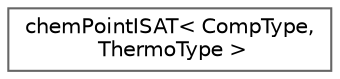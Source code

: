 digraph "Graphical Class Hierarchy"
{
 // LATEX_PDF_SIZE
  bgcolor="transparent";
  edge [fontname=Helvetica,fontsize=10,labelfontname=Helvetica,labelfontsize=10];
  node [fontname=Helvetica,fontsize=10,shape=box,height=0.2,width=0.4];
  rankdir="LR";
  Node0 [id="Node000000",label="chemPointISAT\< CompType,\l ThermoType \>",height=0.2,width=0.4,color="grey40", fillcolor="white", style="filled",URL="$classFoam_1_1chemPointISAT.html",tooltip="Leaf of the binary tree. The chemPoint stores the composition 'phi', the mapping of this composition ..."];
}
